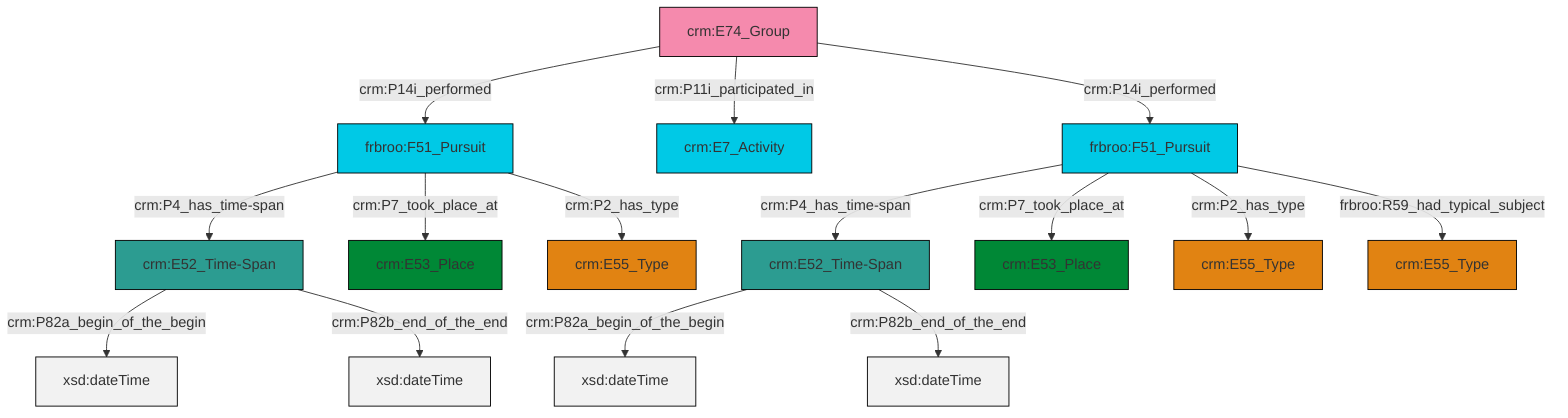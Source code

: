 graph TD
classDef Literal fill:#f2f2f2,stroke:#000000;
classDef CRM_Entity fill:#FFFFFF,stroke:#000000;
classDef Temporal_Entity fill:#00C9E6, stroke:#000000;
classDef Type fill:#E18312, stroke:#000000;
classDef Time-Span fill:#2C9C91, stroke:#000000;
classDef Appellation fill:#FFEB7F, stroke:#000000;
classDef Place fill:#008836, stroke:#000000;
classDef Persistent_Item fill:#B266B2, stroke:#000000;
classDef Conceptual_Object fill:#FFD700, stroke:#000000;
classDef Physical_Thing fill:#D2B48C, stroke:#000000;
classDef Actor fill:#f58aad, stroke:#000000;
classDef PC_Classes fill:#4ce600, stroke:#000000;
classDef Multi fill:#cccccc,stroke:#000000;

2["crm:E52_Time-Span"]:::Time-Span -->|crm:P82a_begin_of_the_begin| 3[xsd:dateTime]:::Literal
6["frbroo:F51_Pursuit"]:::Temporal_Entity -->|crm:P4_has_time-span| 2["crm:E52_Time-Span"]:::Time-Span
6["frbroo:F51_Pursuit"]:::Temporal_Entity -->|crm:P7_took_place_at| 7["crm:E53_Place"]:::Place
8["crm:E52_Time-Span"]:::Time-Span -->|crm:P82a_begin_of_the_begin| 13[xsd:dateTime]:::Literal
14["frbroo:F51_Pursuit"]:::Temporal_Entity -->|crm:P4_has_time-span| 8["crm:E52_Time-Span"]:::Time-Span
2["crm:E52_Time-Span"]:::Time-Span -->|crm:P82b_end_of_the_end| 15[xsd:dateTime]:::Literal
14["frbroo:F51_Pursuit"]:::Temporal_Entity -->|crm:P7_took_place_at| 16["crm:E53_Place"]:::Place
11["crm:E74_Group"]:::Actor -->|crm:P14i_performed| 14["frbroo:F51_Pursuit"]:::Temporal_Entity
6["frbroo:F51_Pursuit"]:::Temporal_Entity -->|crm:P2_has_type| 0["crm:E55_Type"]:::Type
11["crm:E74_Group"]:::Actor -->|crm:P11i_participated_in| 19["crm:E7_Activity"]:::Temporal_Entity
6["frbroo:F51_Pursuit"]:::Temporal_Entity -->|frbroo:R59_had_typical_subject| 20["crm:E55_Type"]:::Type
14["frbroo:F51_Pursuit"]:::Temporal_Entity -->|crm:P2_has_type| 4["crm:E55_Type"]:::Type
8["crm:E52_Time-Span"]:::Time-Span -->|crm:P82b_end_of_the_end| 26[xsd:dateTime]:::Literal
11["crm:E74_Group"]:::Actor -->|crm:P14i_performed| 6["frbroo:F51_Pursuit"]:::Temporal_Entity